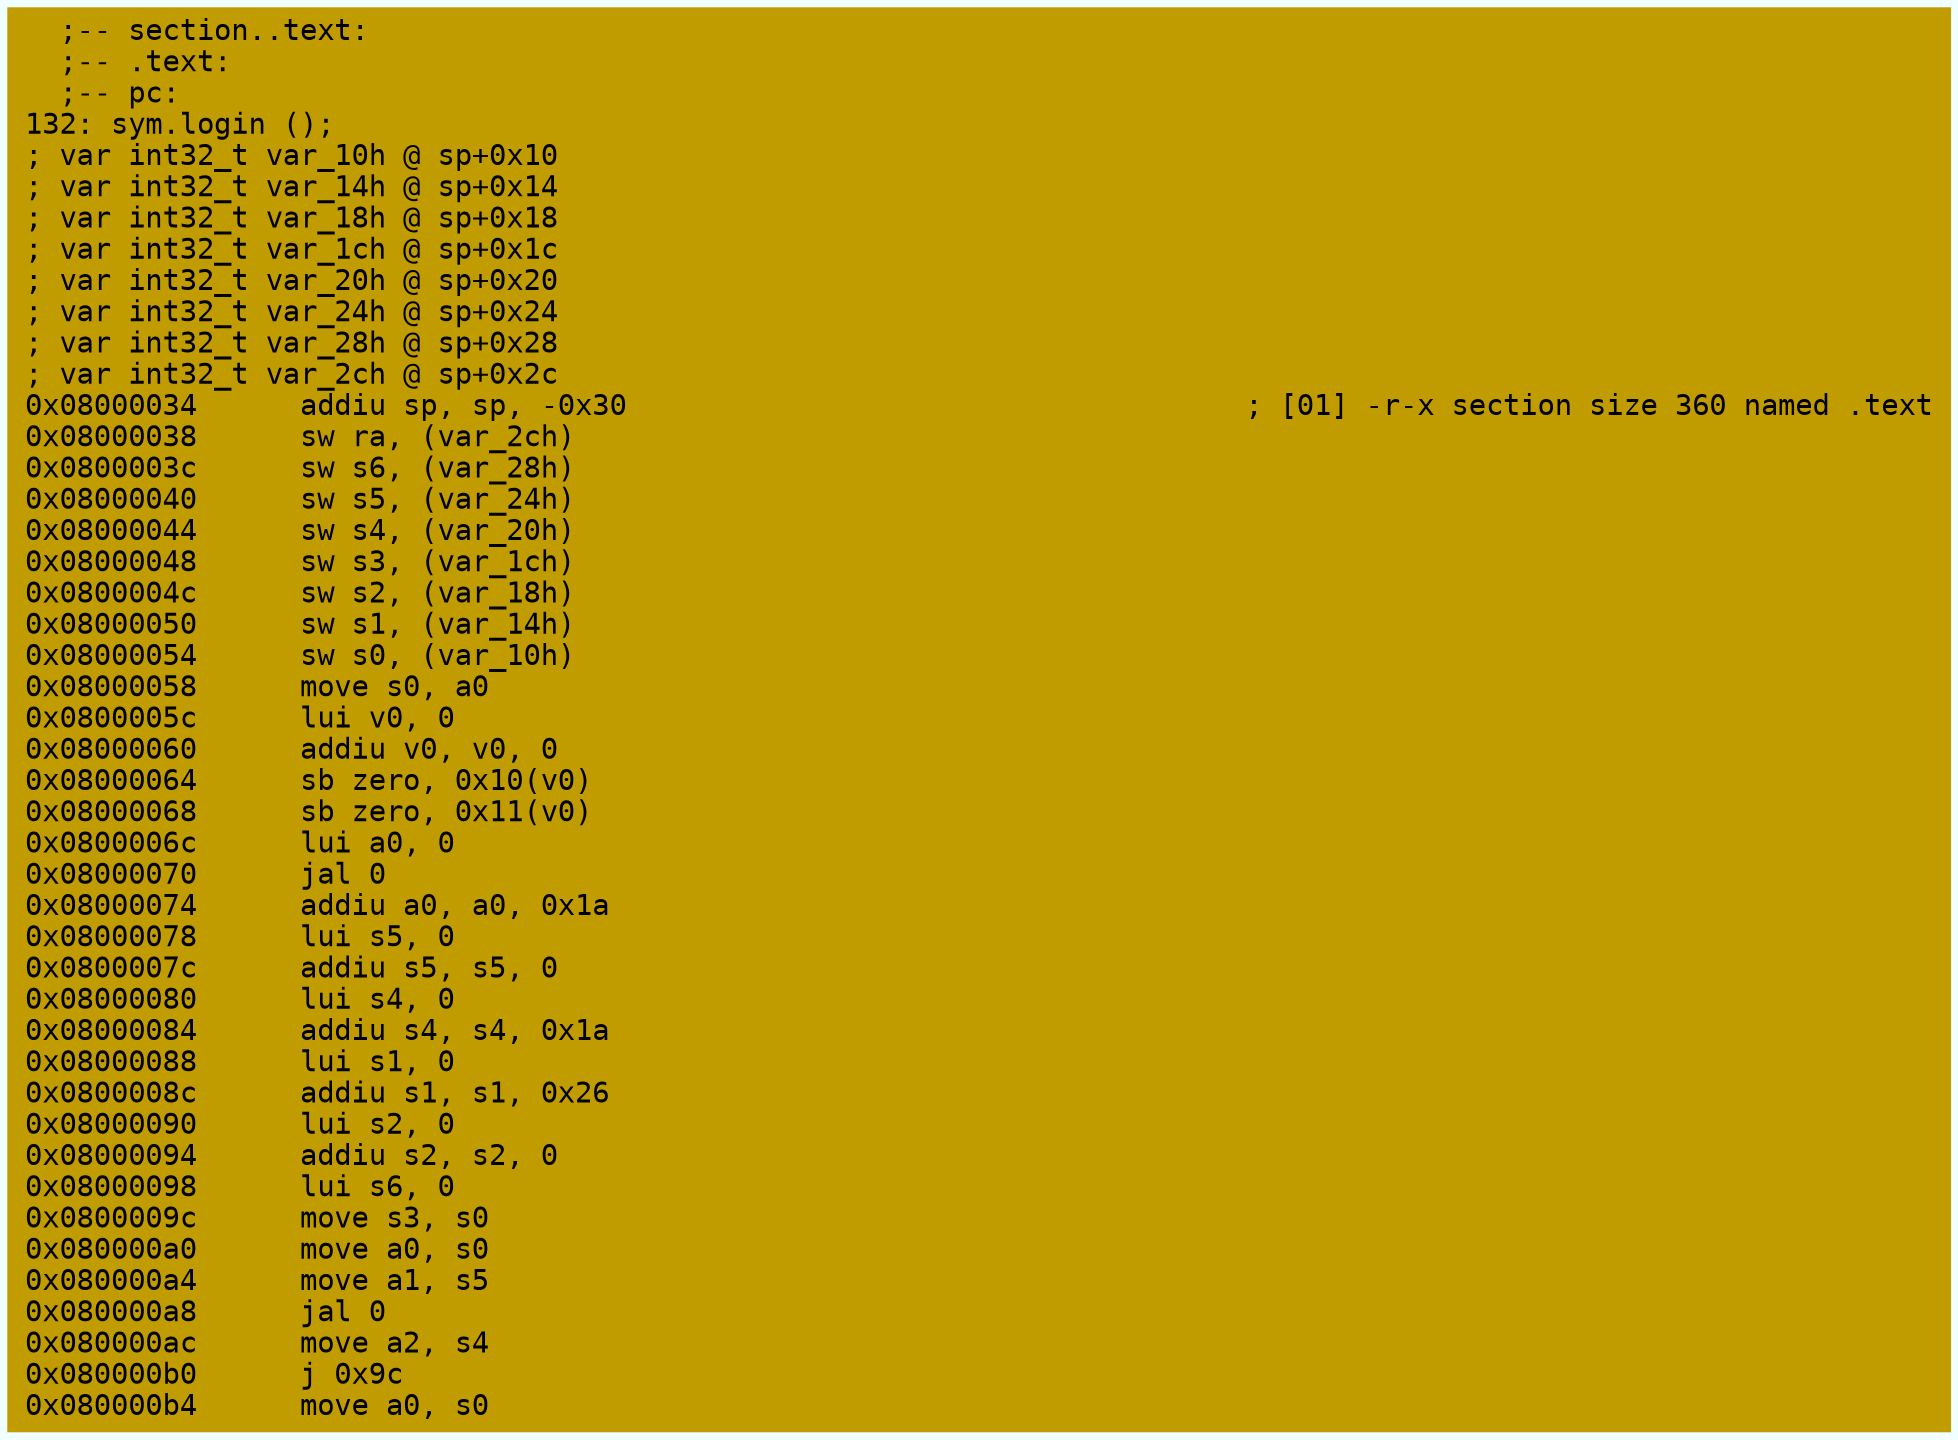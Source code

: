digraph code {
	graph [bgcolor=azure fontsize=8 fontname="Courier" splines="ortho"];
	node [fillcolor=gray style=filled shape=box];
	edge [arrowhead="normal"];
	"0x08000034" [URL="sym.login/0x08000034", fillcolor="#c19c00",color="#c19c00", fontname="Courier",label="  ;-- section..text:\l  ;-- .text:\l  ;-- pc:\l132: sym.login ();\l; var int32_t var_10h @ sp+0x10\l; var int32_t var_14h @ sp+0x14\l; var int32_t var_18h @ sp+0x18\l; var int32_t var_1ch @ sp+0x1c\l; var int32_t var_20h @ sp+0x20\l; var int32_t var_24h @ sp+0x24\l; var int32_t var_28h @ sp+0x28\l; var int32_t var_2ch @ sp+0x2c\l0x08000034      addiu sp, sp, -0x30                                    ; [01] -r-x section size 360 named .text\l0x08000038      sw ra, (var_2ch)\l0x0800003c      sw s6, (var_28h)\l0x08000040      sw s5, (var_24h)\l0x08000044      sw s4, (var_20h)\l0x08000048      sw s3, (var_1ch)\l0x0800004c      sw s2, (var_18h)\l0x08000050      sw s1, (var_14h)\l0x08000054      sw s0, (var_10h)\l0x08000058      move s0, a0\l0x0800005c      lui v0, 0\l0x08000060      addiu v0, v0, 0\l0x08000064      sb zero, 0x10(v0)\l0x08000068      sb zero, 0x11(v0)\l0x0800006c      lui a0, 0\l0x08000070      jal 0\l0x08000074      addiu a0, a0, 0x1a\l0x08000078      lui s5, 0\l0x0800007c      addiu s5, s5, 0\l0x08000080      lui s4, 0\l0x08000084      addiu s4, s4, 0x1a\l0x08000088      lui s1, 0\l0x0800008c      addiu s1, s1, 0x26\l0x08000090      lui s2, 0\l0x08000094      addiu s2, s2, 0\l0x08000098      lui s6, 0\l0x0800009c      move s3, s0\l0x080000a0      move a0, s0\l0x080000a4      move a1, s5\l0x080000a8      jal 0\l0x080000ac      move a2, s4\l0x080000b0      j 0x9c\l0x080000b4      move a0, s0\l"]
}
